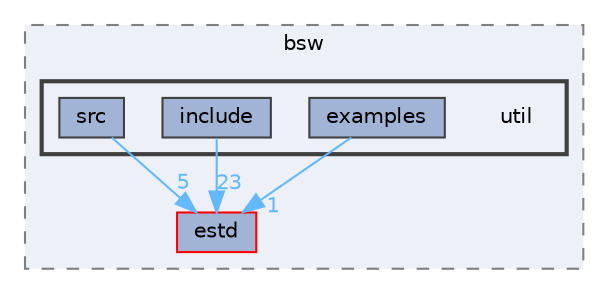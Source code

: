 digraph "util"
{
 // LATEX_PDF_SIZE
  bgcolor="transparent";
  edge [fontname=Helvetica,fontsize=10,labelfontname=Helvetica,labelfontsize=10];
  node [fontname=Helvetica,fontsize=10,shape=box,height=0.2,width=0.4];
  compound=true
  subgraph clusterdir_6d5c880d47bd8ed5a2539072056c02e0 {
    graph [ bgcolor="#edf0f7", pencolor="grey50", label="bsw", fontname=Helvetica,fontsize=10 style="filled,dashed", URL="dir_6d5c880d47bd8ed5a2539072056c02e0.html",tooltip=""]
  dir_705ed472854f071e46e92f9933f4d565 [label="estd", fillcolor="#a2b4d6", color="red", style="filled", URL="dir_705ed472854f071e46e92f9933f4d565.html",tooltip=""];
  subgraph clusterdir_c46a97e9a06c6571b12cc72fe5f2d35c {
    graph [ bgcolor="#edf0f7", pencolor="grey25", label="", fontname=Helvetica,fontsize=10 style="filled,bold", URL="dir_c46a97e9a06c6571b12cc72fe5f2d35c.html",tooltip=""]
    dir_c46a97e9a06c6571b12cc72fe5f2d35c [shape=plaintext, label="util"];
  dir_c22e1c72bd8e7a5657b712b92747a856 [label="examples", fillcolor="#a2b4d6", color="grey25", style="filled", URL="dir_c22e1c72bd8e7a5657b712b92747a856.html",tooltip=""];
  dir_531919631628ec97d3a9cd851baef3d6 [label="include", fillcolor="#a2b4d6", color="grey25", style="filled", URL="dir_531919631628ec97d3a9cd851baef3d6.html",tooltip=""];
  dir_6273c848259a4eefcb7033a459888d12 [label="src", fillcolor="#a2b4d6", color="grey25", style="filled", URL="dir_6273c848259a4eefcb7033a459888d12.html",tooltip=""];
  }
  }
  dir_c22e1c72bd8e7a5657b712b92747a856->dir_705ed472854f071e46e92f9933f4d565 [headlabel="1", labeldistance=1.5 headhref="dir_000084_000075.html" href="dir_000084_000075.html" color="steelblue1" fontcolor="steelblue1"];
  dir_531919631628ec97d3a9cd851baef3d6->dir_705ed472854f071e46e92f9933f4d565 [headlabel="23", labeldistance=1.5 headhref="dir_000120_000075.html" href="dir_000120_000075.html" color="steelblue1" fontcolor="steelblue1"];
  dir_6273c848259a4eefcb7033a459888d12->dir_705ed472854f071e46e92f9933f4d565 [headlabel="5", labeldistance=1.5 headhref="dir_000201_000075.html" href="dir_000201_000075.html" color="steelblue1" fontcolor="steelblue1"];
}
